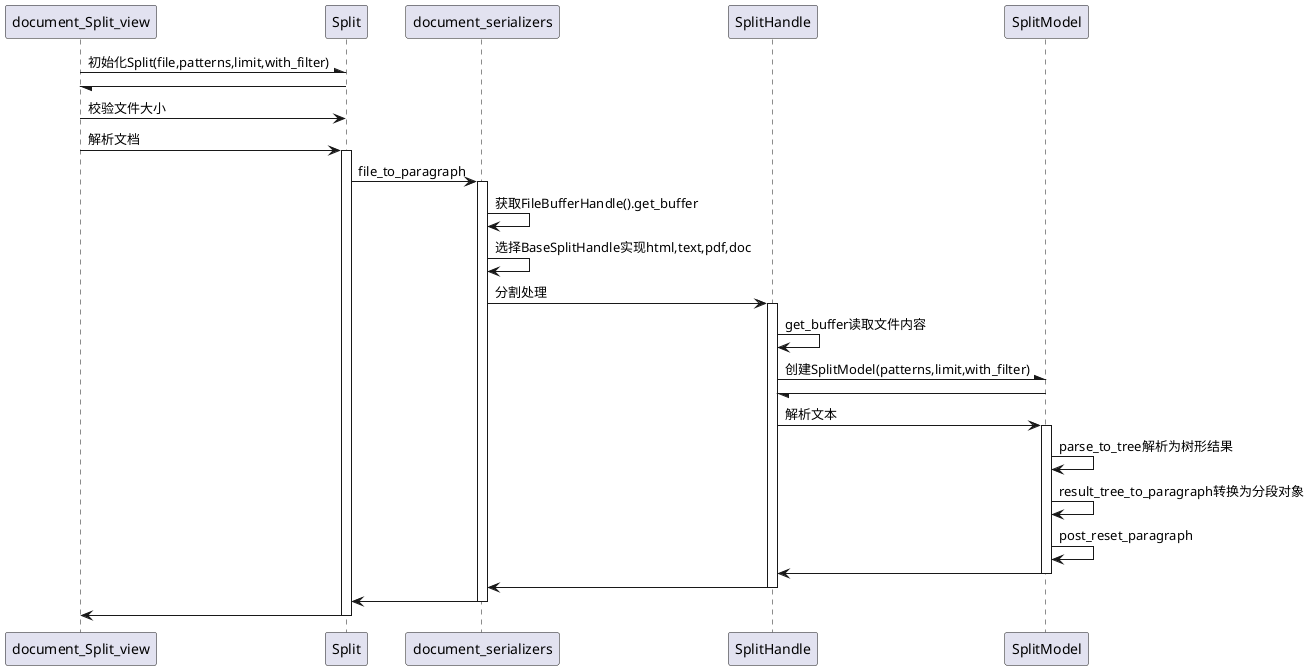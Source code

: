 @startuml


participant document_Split_view
participant Split
participant document_serializers
participant SplitHandle
participant SplitModel

document_Split_view -\ Split: 初始化Split(file,patterns,limit,with_filter)
document_Split_view \- Split:

document_Split_view -> Split: 校验文件大小

document_Split_view -> Split: 解析文档
activate Split

Split -> document_serializers: file_to_paragraph
activate document_serializers

document_serializers -> document_serializers: 获取FileBufferHandle().get_buffer
document_serializers -> document_serializers: 选择BaseSplitHandle实现html,text,pdf,doc
document_serializers -> SplitHandle: 分割处理

activate SplitHandle
SplitHandle -> SplitHandle: get_buffer读取文件内容
SplitHandle -\ SplitModel: 创建SplitModel(patterns,limit,with_filter)
SplitHandle \- SplitModel:
SplitHandle -> SplitModel: 解析文本
activate SplitModel
SplitModel -> SplitModel: parse_to_tree解析为树形结果
SplitModel -> SplitModel: result_tree_to_paragraph转换为分段对象
SplitModel -> SplitModel: post_reset_paragraph

SplitHandle <- SplitModel:
deactivate SplitModel
document_serializers <- SplitHandle:
deactivate SplitHandle
Split <- document_serializers:
deactivate document_serializers
document_Split_view <- Split:
deactivate Split

@enduml
